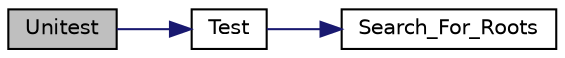 digraph "Unitest"
{
 // LATEX_PDF_SIZE
  edge [fontname="Helvetica",fontsize="10",labelfontname="Helvetica",labelfontsize="10"];
  node [fontname="Helvetica",fontsize="10",shape=record];
  rankdir="LR";
  Node1 [label="Unitest",height=0.2,width=0.4,color="black", fillcolor="grey75", style="filled", fontcolor="black",tooltip=" "];
  Node1 -> Node2 [color="midnightblue",fontsize="10",style="solid",fontname="Helvetica"];
  Node2 [label="Test",height=0.2,width=0.4,color="black", fillcolor="white", style="filled",URL="$_galanin_07327_01_c_m_c_08___sq_eq_8cpp.html#a006f9bff348d81d43162533297776c0c",tooltip=" "];
  Node2 -> Node3 [color="midnightblue",fontsize="10",style="solid",fontname="Helvetica"];
  Node3 [label="Search_For_Roots",height=0.2,width=0.4,color="black", fillcolor="white", style="filled",URL="$_galanin_07327_01_c_m_c_08___sq_eq_8cpp.html#a17e8a726dea85c49cf6cb70eb01e612f",tooltip=" "];
}
